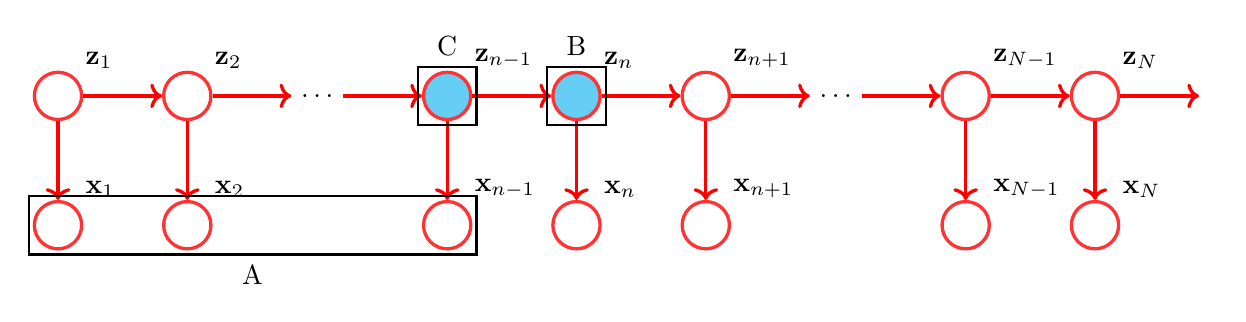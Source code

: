 \begin{tikzpicture}[
latentnode/.style={circle, draw=red!80, minimum size=6mm, very thick},
observednode/.style={circle, draw=red!80, fill=cyan!60, minimum size=6mm, very thick},
]

% Defining the nodes
\node[latentnode, label=above right:{${\bf z}_1$}] (z1) {};
\node[latentnode, label=above right:{${\bf z}_2$}] (z2) [right=of z1] {};
\node (transition) [right=of z2] {$\ldots$};
\node[observednode, label=above right:{${\bf z}_{n-1}$}] (z_nm1) [right=of transition] {};
\node[observednode, label=above right:{${\bf z}_{n}$}] (zn) [right=of z_nm1] {};
\node[latentnode, label=above right:{${\bf z}_{n+1}$}] (z_np1) [right=of zn] {};
\node (transition2) [right=of z_np1] {$\ldots$};
\node[latentnode, label=above right:{${\bf z}_{N-1}$}] (z_Nm1) [right=of transition2] {};
\node[latentnode, label=above right:{${\bf z}_{N}$}] (zN) [right=of z_Nm1] {};
\node (final) [right=of zN] {};

% Defining observed nodes
\node[latentnode, label=above right:{${\bf x}_1$}] (x1) [below=of z1]{};
\node[latentnode, label=above right:{${\bf x}_2$}] (x2) [below=of z2]{};
\node[latentnode, label=above right:{${\bf x}_{n-1}$}] (x_nm1) [below=of z_nm1]{};
\node[latentnode, label=above right:{${\bf x}_{n}$}] (xn) [below=of zn]{};
\node[latentnode, label=above right:{${\bf x}_{n+1}$}] (x_np1) [below=of z_np1]{};
\node[latentnode, label=above right:{${\bf x}_{N-1}$}] (x_Nm1) [below=of z_Nm1]{};
\node[latentnode, label=above right:{${\bf x}_{N}$}] (xN) [below=of zN]{};


% Relationships between latent variables
\draw[->, color=red, very thick] (z1) -- (z2);
\draw[->, color=red, very thick] (z2) -- (transition);
\draw[->, color=red, very thick] (transition) -- (z_nm1);
\draw[->, color=red, very thick] (z_nm1) -- (zn);
\draw[->, color=red, very thick] (zn) -- (z_np1);
\draw[->, color=red, very thick] (z_np1) -- (transition2);
\draw[->, color=red, very thick] (transition2) -- (z_Nm1);
\draw[->, color=red, very thick] (z_Nm1) -- (zN);
\draw[->, color=red, very thick] (zN) -- (final);


% Relationships between observed and latent variables
\draw[->, color=red, very thick] (z1) -- (x1);
\draw[->, color=red, very thick] (z2) -- (x2);
\draw[->, color=red, very thick] (z_nm1) -- (x_nm1);
\draw[->, color=red, very thick] (zn) -- (xn);
\draw[->, color=red, very thick] (z_np1) -- (x_np1);
\draw[->, color=red, very thick] (z_Nm1) -- (x_Nm1);
\draw[->, color=red, very thick] (zN) -- (xN);

\node[draw, thick, inner sep=0.5mm,label=below:A,fit=(x1) (x_nm1)] {};
\node[draw, thick, inner sep=0.5mm,label=above:B,fit=(zn)] {};
\node[draw, thick, inner sep=0.5mm,label=above:C,fit=(z_nm1)] {};

\end{tikzpicture}